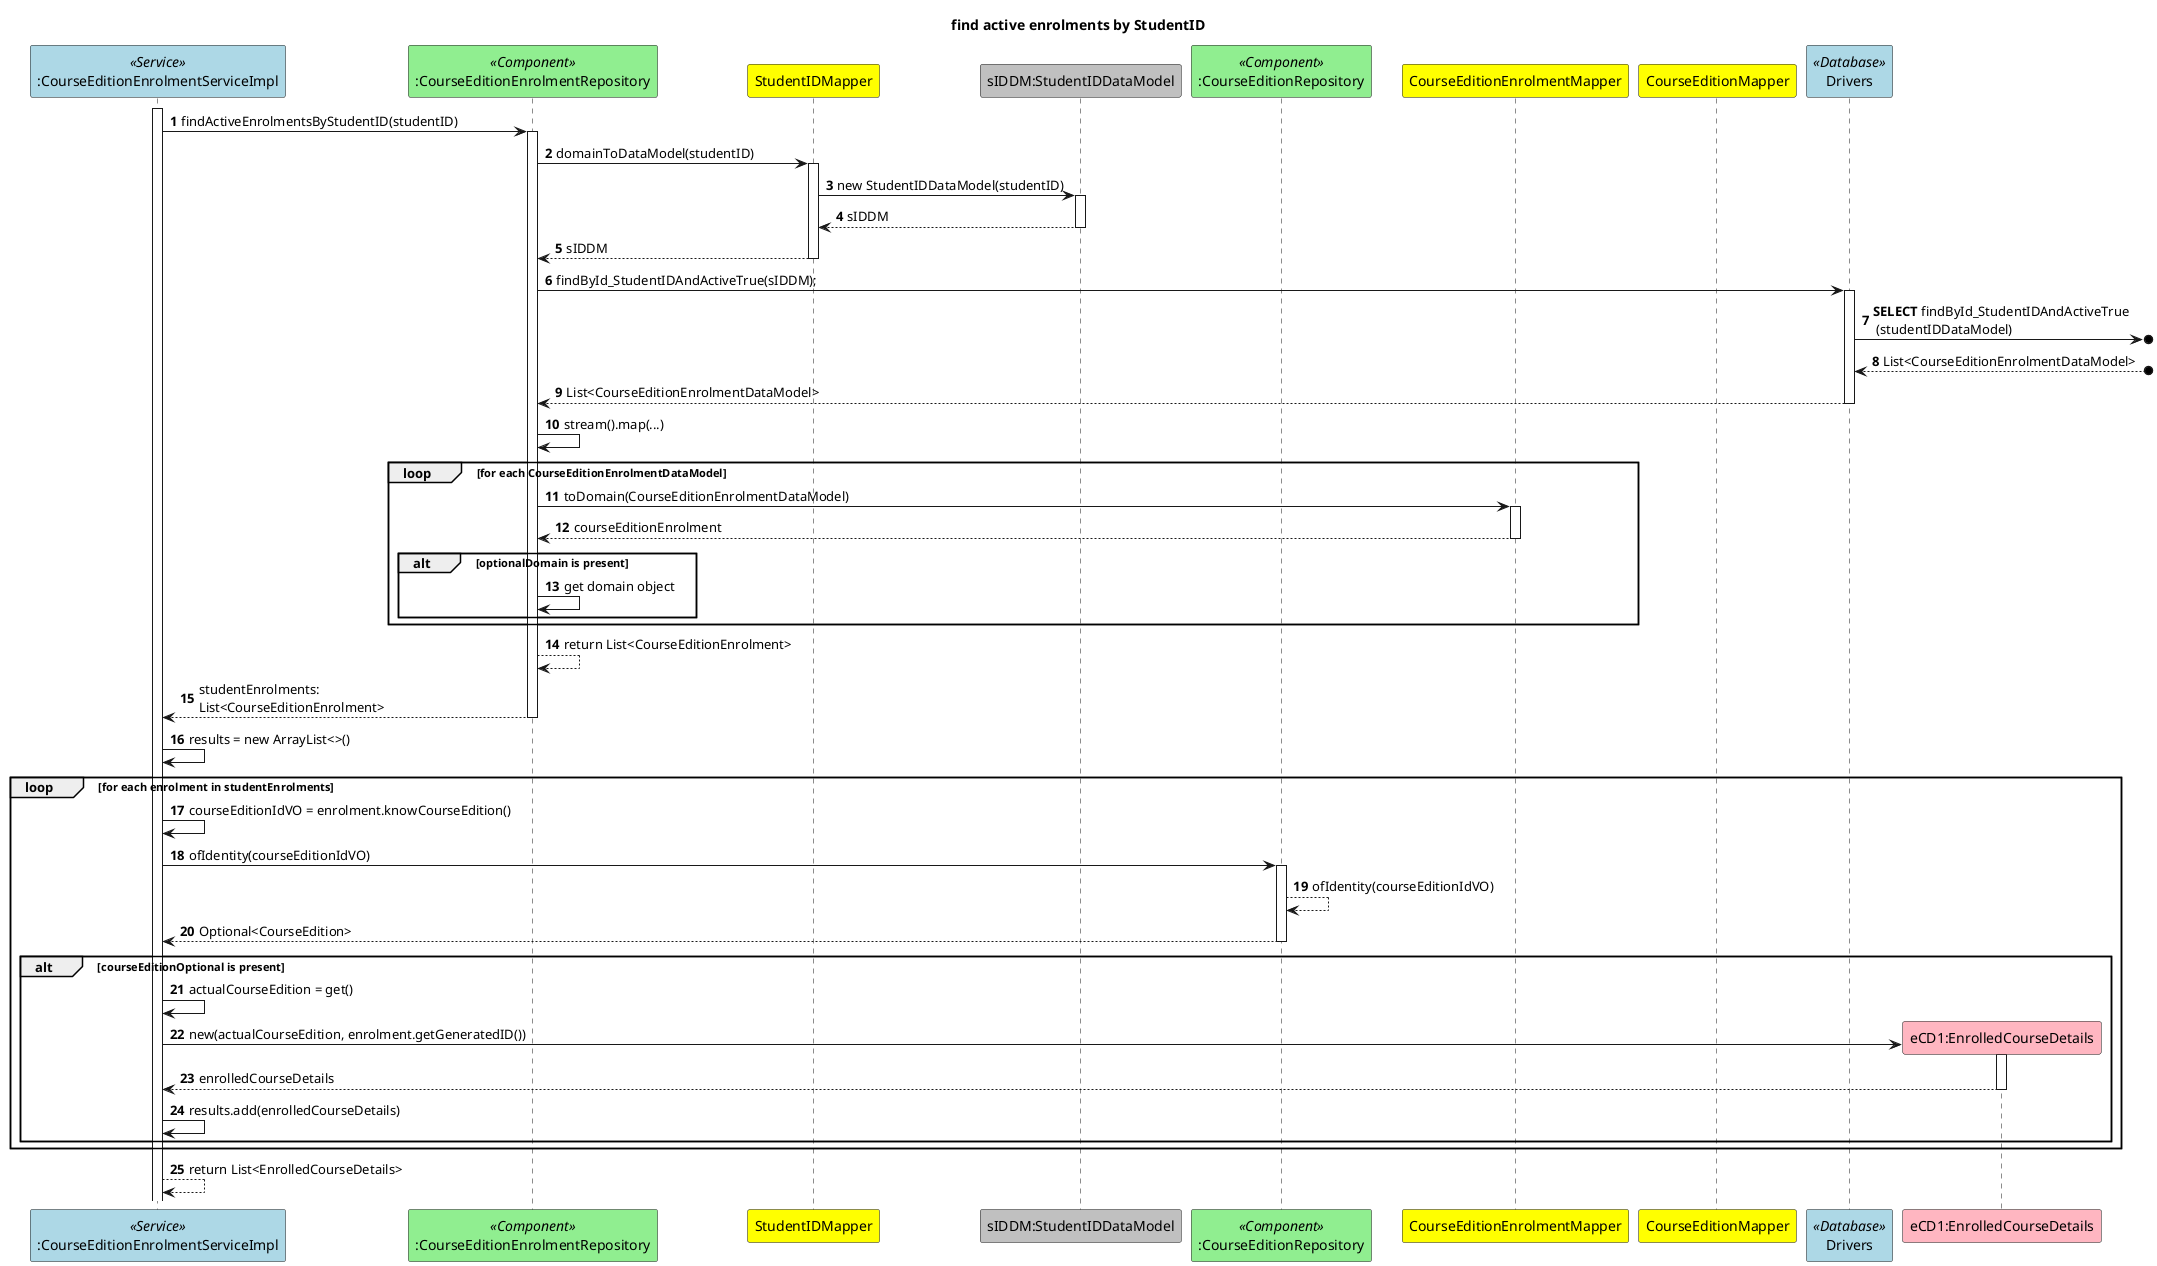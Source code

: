 @startuml
autonumber

title find active enrolments by StudentID

participant ":CourseEditionEnrolmentServiceImpl" as Service <<Service>> #lightblue
participant ":CourseEditionEnrolmentRepository" as CEER <<Component>> #lightgreen
participant "StudentIDMapper" as SIDM #yellow
participant "sIDDM:StudentIDDataModel" as SIDDM #silver
participant ":CourseEditionRepository" as CER <<Component>> #lightgreen
participant "CourseEditionEnrolmentMapper" as CEEM #yellow
participant "CourseEditionMapper" as CEM #yellow
participant "Drivers" as D <<Database>> #lightblue
participant "eCD1:EnrolledCourseDetails" as ECD #lightpink

activate Service
Service -> CEER ++: findActiveEnrolmentsByStudentID(studentID)
CEER -> SIDM ++: domainToDataModel(studentID)
SIDM -> SIDDM ++: new StudentIDDataModel(studentID)
SIDDM --> SIDM --: sIDDM
SIDM --> CEER --: sIDDM
CEER -> D ++: findById_StudentIDAndActiveTrue(sIDDM);
D ->o] : **SELECT** findById_StudentIDAndActiveTrue \n (studentIDDataModel)
D <--o] : List<CourseEditionEnrolmentDataModel>
D --> CEER --: List<CourseEditionEnrolmentDataModel>

CEER -> CEER : stream().map(...)
loop for each CourseEditionEnrolmentDataModel
    CEER -> CEEM ++: toDomain(CourseEditionEnrolmentDataModel)
    CEEM --> CEER --: courseEditionEnrolment
    alt optionalDomain is present
        CEER -> CEER : get domain object
    end
end
CEER --> CEER : return List<CourseEditionEnrolment>
CEER --> Service --: studentEnrolments: \nList<CourseEditionEnrolment>
deactivate CEER

Service -> Service : results = new ArrayList<>()
loop for each enrolment in studentEnrolments
    Service -> Service : courseEditionIdVO = enrolment.knowCourseEdition()
    Service -> CER ++ : ofIdentity(courseEditionIdVO)
    CER --> CER : ofIdentity(courseEditionIdVO)
    CER --> Service --: Optional<CourseEdition>

    alt courseEditionOptional is present
        Service -> Service : actualCourseEdition = get()
        Service -> ECD** : new(actualCourseEdition, enrolment.getGeneratedID())
                activate ECD
        ECD --> Service --: enrolledCourseDetails
                deactivate ECD
        Service -> Service : results.add(enrolledCourseDetails)
    end
end
Service --> Service : return List<EnrolledCourseDetails>
@enduml